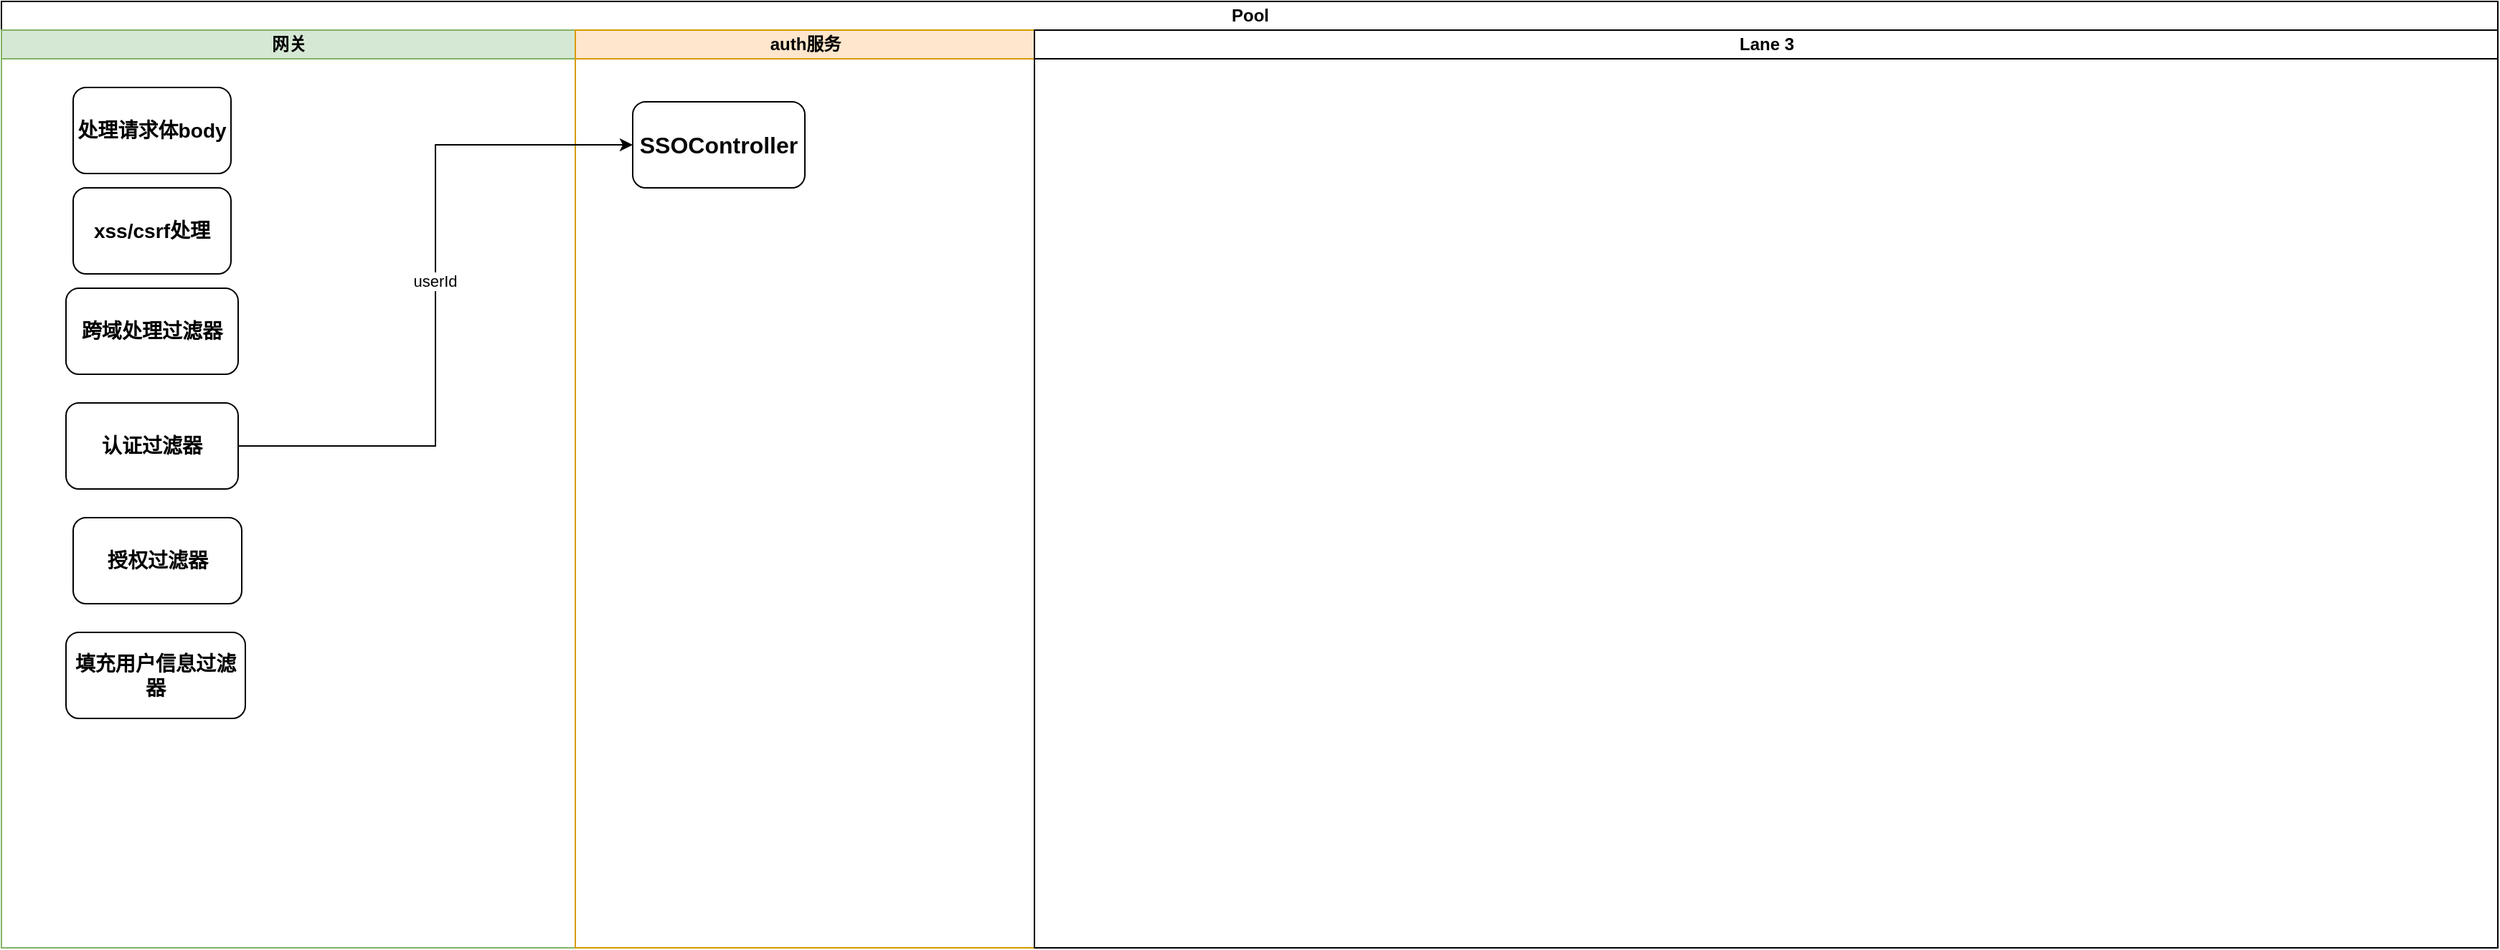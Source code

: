 <mxfile version="24.0.2" type="github">
  <diagram name="第 1 页" id="lH8ZwJvUGsAp_MbVumms">
    <mxGraphModel dx="1042" dy="569" grid="1" gridSize="10" guides="1" tooltips="1" connect="1" arrows="1" fold="1" page="1" pageScale="1" pageWidth="3300" pageHeight="4681" math="0" shadow="0">
      <root>
        <mxCell id="0" />
        <mxCell id="1" parent="0" />
        <mxCell id="4YB0RGbdnBPLQyk0ui07-11" value="Pool" style="swimlane;childLayout=stackLayout;resizeParent=1;resizeParentMax=0;startSize=20;html=1;" vertex="1" parent="1">
          <mxGeometry x="20" y="50" width="1740" height="660" as="geometry" />
        </mxCell>
        <mxCell id="4YB0RGbdnBPLQyk0ui07-12" value="网关" style="swimlane;startSize=20;html=1;fillColor=#d5e8d4;strokeColor=#82b366;" vertex="1" parent="4YB0RGbdnBPLQyk0ui07-11">
          <mxGeometry y="20" width="400" height="640" as="geometry" />
        </mxCell>
        <mxCell id="4YB0RGbdnBPLQyk0ui07-15" value="&lt;h3&gt;处理请求体body&lt;/h3&gt;" style="rounded=1;whiteSpace=wrap;html=1;" vertex="1" parent="4YB0RGbdnBPLQyk0ui07-12">
          <mxGeometry x="50" y="40" width="110" height="60" as="geometry" />
        </mxCell>
        <mxCell id="4YB0RGbdnBPLQyk0ui07-17" value="&lt;h3&gt;xss/csrf处理&lt;/h3&gt;" style="rounded=1;whiteSpace=wrap;html=1;" vertex="1" parent="4YB0RGbdnBPLQyk0ui07-12">
          <mxGeometry x="50" y="110" width="110" height="60" as="geometry" />
        </mxCell>
        <mxCell id="4YB0RGbdnBPLQyk0ui07-18" value="&lt;h3&gt;填充用户信息过滤器&lt;/h3&gt;" style="rounded=1;whiteSpace=wrap;html=1;" vertex="1" parent="4YB0RGbdnBPLQyk0ui07-12">
          <mxGeometry x="45" y="420" width="125" height="60" as="geometry" />
        </mxCell>
        <mxCell id="4YB0RGbdnBPLQyk0ui07-26" value="&lt;h3&gt;认证过滤器&lt;/h3&gt;" style="rounded=1;whiteSpace=wrap;html=1;" vertex="1" parent="4YB0RGbdnBPLQyk0ui07-12">
          <mxGeometry x="45" y="260" width="120" height="60" as="geometry" />
        </mxCell>
        <mxCell id="4YB0RGbdnBPLQyk0ui07-27" value="&lt;h3&gt;授权过滤器&lt;/h3&gt;" style="rounded=1;whiteSpace=wrap;html=1;" vertex="1" parent="4YB0RGbdnBPLQyk0ui07-12">
          <mxGeometry x="50" y="340" width="117.5" height="60" as="geometry" />
        </mxCell>
        <mxCell id="4YB0RGbdnBPLQyk0ui07-28" value="&lt;h3&gt;跨域处理过滤器&lt;/h3&gt;" style="rounded=1;whiteSpace=wrap;html=1;" vertex="1" parent="4YB0RGbdnBPLQyk0ui07-12">
          <mxGeometry x="45" y="180" width="120" height="60" as="geometry" />
        </mxCell>
        <mxCell id="4YB0RGbdnBPLQyk0ui07-13" value="auth服务" style="swimlane;startSize=20;html=1;fillColor=#ffe6cc;strokeColor=#d79b00;" vertex="1" parent="4YB0RGbdnBPLQyk0ui07-11">
          <mxGeometry x="400" y="20" width="320" height="640" as="geometry" />
        </mxCell>
        <mxCell id="4YB0RGbdnBPLQyk0ui07-32" value="&lt;div style=&quot;text-align: center;&quot;&gt;&lt;h6 style=&quot;background-color: rgb(255, 255, 255); color: rgb(8, 8, 8); font-size: 12pt;&quot;&gt;&lt;font face=&quot;Helvetica&quot;&gt;SSOController&lt;/font&gt;&lt;/h6&gt;&lt;/div&gt;" style="rounded=1;whiteSpace=wrap;html=1;" vertex="1" parent="4YB0RGbdnBPLQyk0ui07-13">
          <mxGeometry x="40" y="50" width="120" height="60" as="geometry" />
        </mxCell>
        <mxCell id="4YB0RGbdnBPLQyk0ui07-14" value="Lane 3" style="swimlane;startSize=20;html=1;" vertex="1" parent="4YB0RGbdnBPLQyk0ui07-11">
          <mxGeometry x="720" y="20" width="1020" height="640" as="geometry" />
        </mxCell>
        <mxCell id="4YB0RGbdnBPLQyk0ui07-39" style="edgeStyle=orthogonalEdgeStyle;rounded=0;orthogonalLoop=1;jettySize=auto;html=1;exitX=1;exitY=0.5;exitDx=0;exitDy=0;entryX=0;entryY=0.5;entryDx=0;entryDy=0;" edge="1" parent="4YB0RGbdnBPLQyk0ui07-11" source="4YB0RGbdnBPLQyk0ui07-26" target="4YB0RGbdnBPLQyk0ui07-32">
          <mxGeometry relative="1" as="geometry" />
        </mxCell>
        <mxCell id="4YB0RGbdnBPLQyk0ui07-40" value="userId" style="edgeLabel;html=1;align=center;verticalAlign=middle;resizable=0;points=[];" vertex="1" connectable="0" parent="4YB0RGbdnBPLQyk0ui07-39">
          <mxGeometry x="0.044" y="1" relative="1" as="geometry">
            <mxPoint as="offset" />
          </mxGeometry>
        </mxCell>
      </root>
    </mxGraphModel>
  </diagram>
</mxfile>
